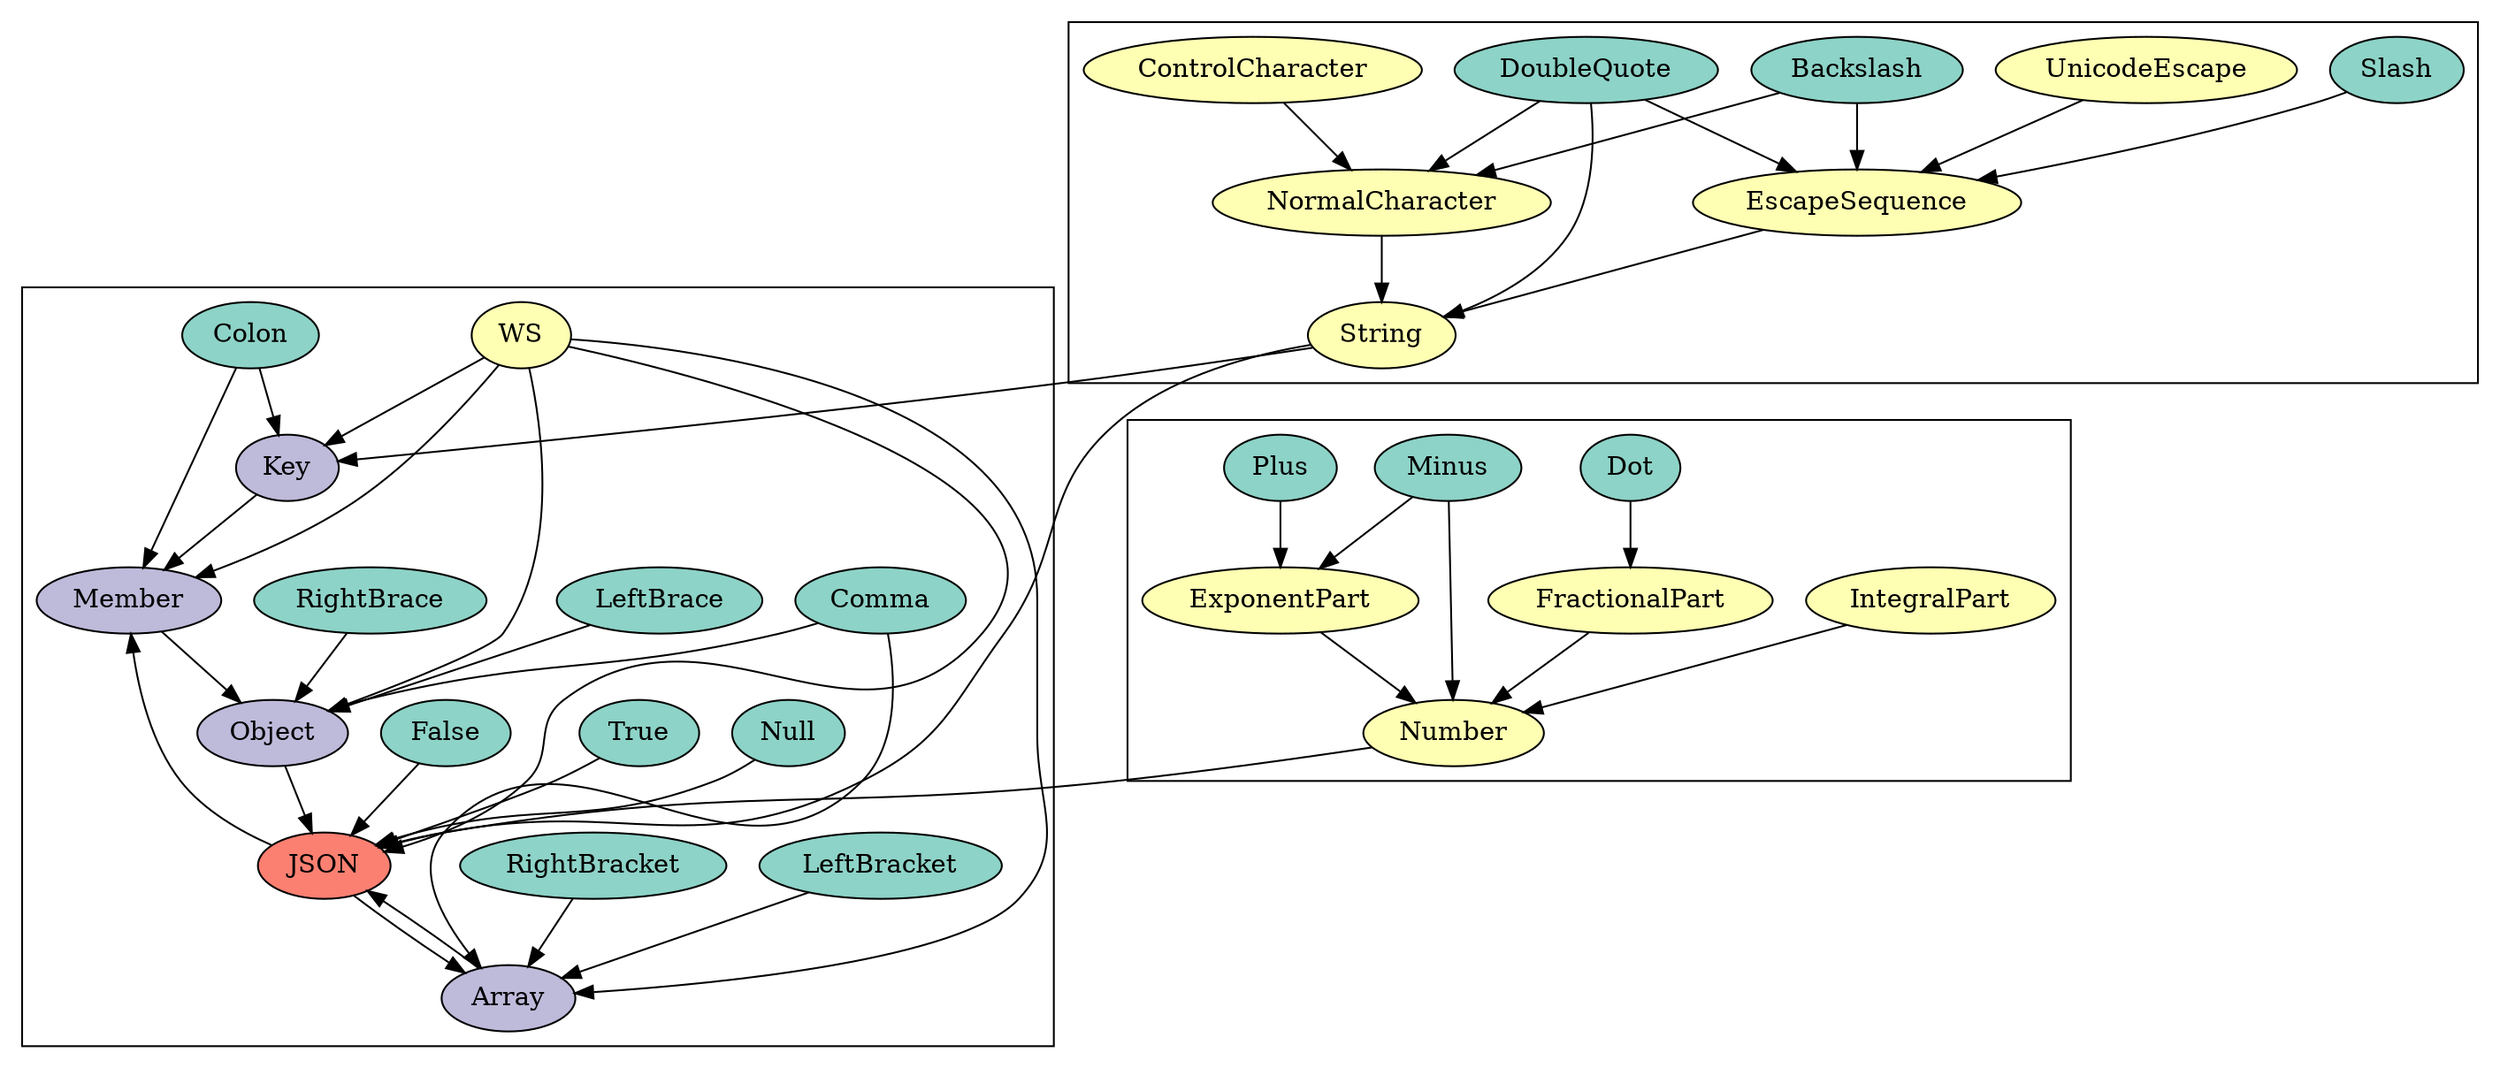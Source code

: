 digraph G {
    compound=true;
    subgraph cluster0 {
        "Slash" [style="filled" fillcolor="/set312/1"];
        "Backslash" [style="filled" fillcolor="/set312/1"];
        "DoubleQuote" [style="filled" fillcolor="/set312/1"];
        "UnicodeEscape" [style="filled" fillcolor="/set312/2"];
        "EscapeSequence" [style="filled" fillcolor="/set312/2"];
        "NormalCharacter" [style="filled" fillcolor="/set312/2"];
        "ControlCharacter" [style="filled" fillcolor="/set312/2"];
        "String" [style="filled" fillcolor="/set312/2"];
        "ControlCharacter" -> "NormalCharacter";
        "DoubleQuote" -> "NormalCharacter";
        "Backslash" -> "NormalCharacter";
        "Backslash" -> "EscapeSequence";
        "DoubleQuote" -> "EscapeSequence";
        "UnicodeEscape" -> "EscapeSequence";
        "DoubleQuote" -> "String";
        "NormalCharacter" -> "String";
        "EscapeSequence" -> "String";
        "Slash" -> "EscapeSequence";
     }
    subgraph cluster1 {
        "IntegralPart" [style="filled" fillcolor="/set312/2"];
        "FractionalPart" [style="filled" fillcolor="/set312/2"];
        "ExponentPart" [style="filled" fillcolor="/set312/2"];
        "Number" [style="filled" fillcolor="/set312/2"];
        "Dot" [style="filled" fillcolor="/set312/1"];
        "Minus" [style="filled" fillcolor="/set312/1"];
        "Plus" [style="filled" fillcolor="/set312/1"];
        "Dot" -> "FractionalPart";
        "Minus" -> "ExponentPart";
        "Plus" -> "ExponentPart";
        "Minus" -> "Number";
        "IntegralPart" -> "Number";
        "FractionalPart" -> "Number";
        "ExponentPart" -> "Number";
    }
    subgraph cluster2 {
        "Key" [style="filled" fillcolor="/set312/3"];
        "Member" [style="filled" fillcolor="/set312/3"];
        "Object" [style="filled" fillcolor="/set312/3"];
        "Array" [style="filled" fillcolor="/set312/3"];
        "JSON" [style="filled" fillcolor="/set312/4"];
        "WS" [style="filled" fillcolor="/set312/2"];
        "Null" [style="filled" fillcolor="/set312/1"];
        "True" [style="filled" fillcolor="/set312/1"];
        "False" [style="filled" fillcolor="/set312/1"];
        "LeftBracket" [style="filled" fillcolor="/set312/1"];
        "RightBracket" [style="filled" fillcolor="/set312/1"];
        "LeftBrace" [style="filled" fillcolor="/set312/1"];
        "RightBrace" [style="filled" fillcolor="/set312/1"];
        "Comma" [style="filled" fillcolor="/set312/1"];
        "Colon" [style="filled" fillcolor="/set312/1"];
        "String" -> "Key";
        "WS" -> "Key";
        "Colon" -> "Key";

        "WS" -> "Member";
        "Key" -> "Member";
        "Colon" -> "Member";
        "JSON" -> "Member";

        "LeftBrace" -> "Object";
        "Member" -> "Object";
        "Comma" -> "Object";
        "WS" -> "Object";
        "RightBrace" -> "Object";

        "LeftBracket" -> "Array";
        "JSON" -> "Array";
        "Comma" -> "Array";
        "WS" -> "Array";
        "RightBracket" -> "Array";

        "WS" -> "JSON";
        "Object" -> "JSON";
        "Array" -> "JSON";
        "String" -> "JSON";
        "True" -> "JSON";
        "False" -> "JSON";
        "Null" -> "JSON";
        "Number" -> "JSON";
    }
}